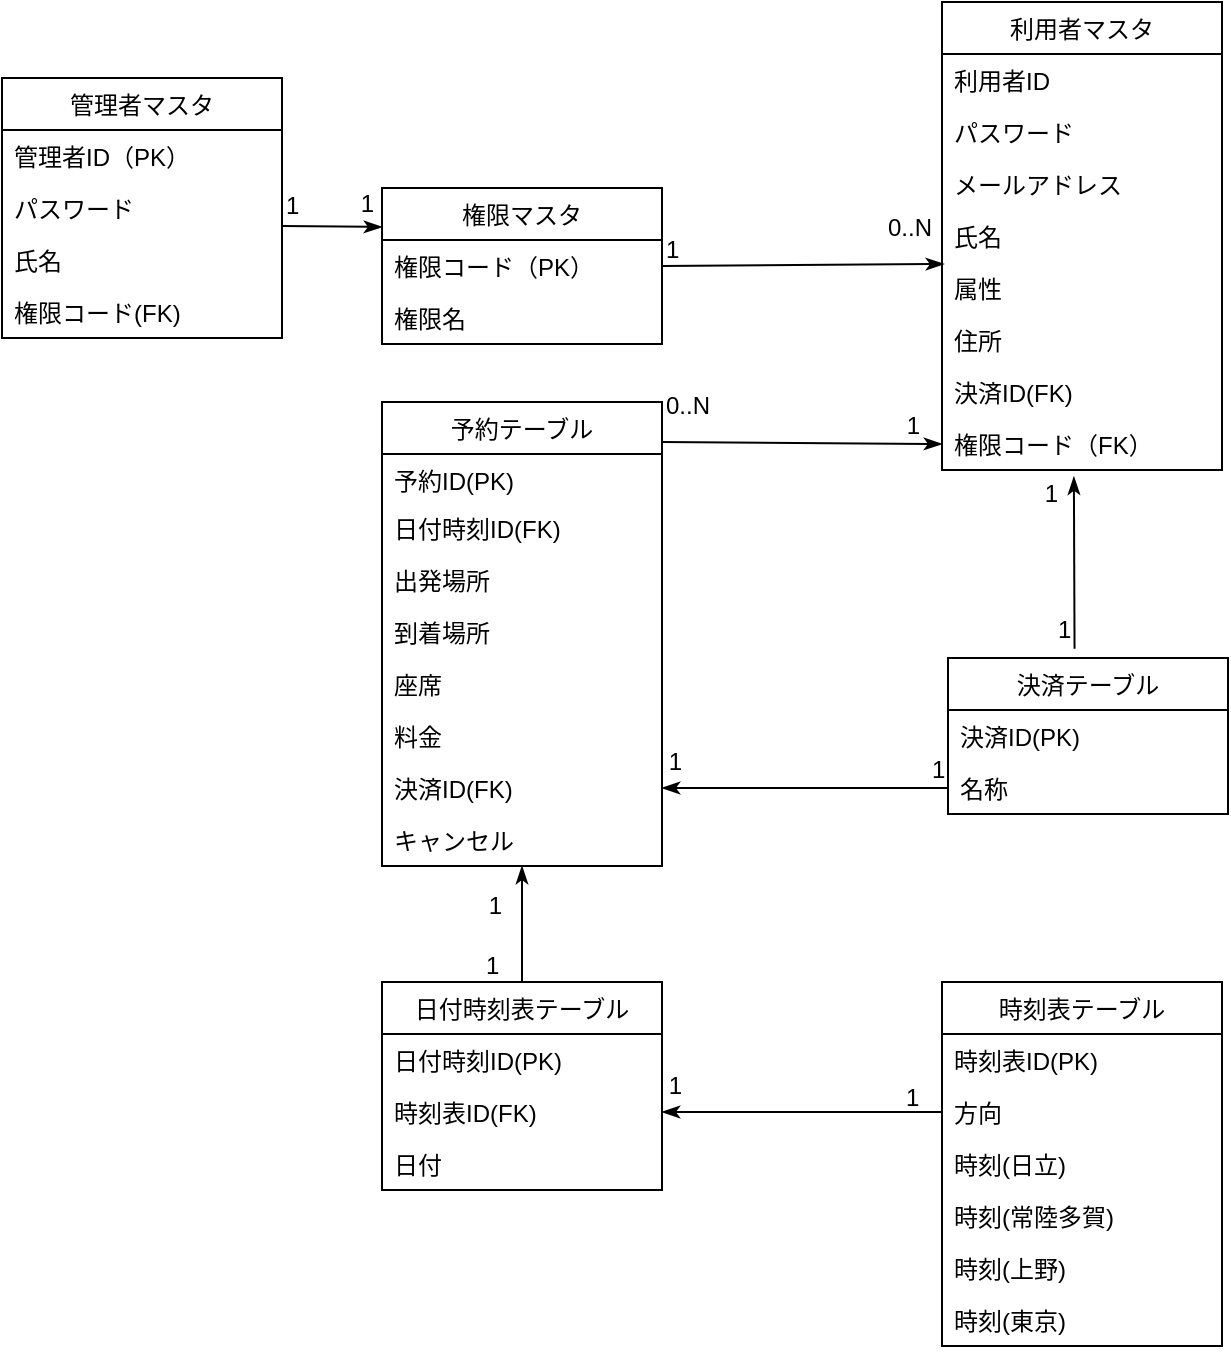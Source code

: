 <mxfile version="20.2.8" type="device"><diagram id="NwjX4xUSr6R1j_QQnWc1" name="ER図"><mxGraphModel dx="2030" dy="777" grid="1" gridSize="10" guides="1" tooltips="1" connect="1" arrows="1" fold="1" page="1" pageScale="1" pageWidth="827" pageHeight="1169" math="0" shadow="0"><root><mxCell id="0"/><mxCell id="1" parent="0"/><mxCell id="6" value="利用者マスタ" style="swimlane;fontStyle=0;childLayout=stackLayout;horizontal=1;startSize=26;horizontalStack=0;resizeParent=1;resizeParentMax=0;resizeLast=0;collapsible=1;marginBottom=0;" parent="1" vertex="1"><mxGeometry x="360" y="80" width="140" height="234" as="geometry"><mxRectangle x="344" y="120" width="100" height="26" as="alternateBounds"/></mxGeometry></mxCell><mxCell id="7" value="利用者ID" style="text;strokeColor=none;fillColor=none;align=left;verticalAlign=top;spacingLeft=4;spacingRight=4;overflow=hidden;rotatable=0;points=[[0,0.5],[1,0.5]];portConstraint=eastwest;" parent="6" vertex="1"><mxGeometry y="26" width="140" height="26" as="geometry"/></mxCell><mxCell id="20" value="パスワード" style="text;strokeColor=none;fillColor=none;align=left;verticalAlign=top;spacingLeft=4;spacingRight=4;overflow=hidden;rotatable=0;points=[[0,0.5],[1,0.5]];portConstraint=eastwest;" parent="6" vertex="1"><mxGeometry y="52" width="140" height="26" as="geometry"/></mxCell><mxCell id="vhS5rjzds5hErX9Mm6c0-130" value="メールアドレス" style="text;strokeColor=none;fillColor=none;align=left;verticalAlign=top;spacingLeft=4;spacingRight=4;overflow=hidden;rotatable=0;points=[[0,0.5],[1,0.5]];portConstraint=eastwest;" parent="6" vertex="1"><mxGeometry y="78" width="140" height="26" as="geometry"/></mxCell><mxCell id="8" value="氏名" style="text;strokeColor=none;fillColor=none;align=left;verticalAlign=top;spacingLeft=4;spacingRight=4;overflow=hidden;rotatable=0;points=[[0,0.5],[1,0.5]];portConstraint=eastwest;" parent="6" vertex="1"><mxGeometry y="104" width="140" height="26" as="geometry"/></mxCell><mxCell id="21" value="属性" style="text;strokeColor=none;fillColor=none;align=left;verticalAlign=top;spacingLeft=4;spacingRight=4;overflow=hidden;rotatable=0;points=[[0,0.5],[1,0.5]];portConstraint=eastwest;" parent="6" vertex="1"><mxGeometry y="130" width="140" height="26" as="geometry"/></mxCell><mxCell id="9" value="住所" style="text;strokeColor=none;fillColor=none;align=left;verticalAlign=top;spacingLeft=4;spacingRight=4;overflow=hidden;rotatable=0;points=[[0,0.5],[1,0.5]];portConstraint=eastwest;" parent="6" vertex="1"><mxGeometry y="156" width="140" height="26" as="geometry"/></mxCell><mxCell id="vhS5rjzds5hErX9Mm6c0-129" value="決済ID(FK)" style="text;strokeColor=none;fillColor=none;align=left;verticalAlign=top;spacingLeft=4;spacingRight=4;overflow=hidden;rotatable=0;points=[[0,0.5],[1,0.5]];portConstraint=eastwest;" parent="6" vertex="1"><mxGeometry y="182" width="140" height="26" as="geometry"/></mxCell><mxCell id="14" value="権限コード（FK）" style="text;strokeColor=none;fillColor=none;align=left;verticalAlign=top;spacingLeft=4;spacingRight=4;overflow=hidden;rotatable=0;points=[[0,0.5],[1,0.5]];portConstraint=eastwest;" parent="6" vertex="1"><mxGeometry y="208" width="140" height="26" as="geometry"/></mxCell><mxCell id="16" value="権限マスタ" style="swimlane;fontStyle=0;childLayout=stackLayout;horizontal=1;startSize=26;horizontalStack=0;resizeParent=1;resizeParentMax=0;resizeLast=0;collapsible=1;marginBottom=0;" parent="1" vertex="1"><mxGeometry x="80" y="173" width="140" height="78" as="geometry"/></mxCell><mxCell id="17" value="権限コード（PK）" style="text;strokeColor=none;fillColor=none;align=left;verticalAlign=top;spacingLeft=4;spacingRight=4;overflow=hidden;rotatable=0;points=[[0,0.5],[1,0.5]];portConstraint=eastwest;" parent="16" vertex="1"><mxGeometry y="26" width="140" height="26" as="geometry"/></mxCell><mxCell id="18" value="権限名" style="text;strokeColor=none;fillColor=none;align=left;verticalAlign=top;spacingLeft=4;spacingRight=4;overflow=hidden;rotatable=0;points=[[0,0.5],[1,0.5]];portConstraint=eastwest;" parent="16" vertex="1"><mxGeometry y="52" width="140" height="26" as="geometry"/></mxCell><mxCell id="22" value="予約テーブル" style="swimlane;fontStyle=0;childLayout=stackLayout;horizontal=1;startSize=26;horizontalStack=0;resizeParent=1;resizeParentMax=0;resizeLast=0;collapsible=1;marginBottom=0;" parent="1" vertex="1"><mxGeometry x="80" y="280" width="140" height="232" as="geometry"/></mxCell><mxCell id="23" value="予約ID(PK)" style="text;strokeColor=none;fillColor=none;align=left;verticalAlign=top;spacingLeft=4;spacingRight=4;overflow=hidden;rotatable=0;points=[[0,0.5],[1,0.5]];portConstraint=eastwest;" parent="22" vertex="1"><mxGeometry y="26" width="140" height="24" as="geometry"/></mxCell><mxCell id="i9SUnOUnmOeIGSJniS7g-86" value="日付時刻ID(FK)" style="text;strokeColor=none;fillColor=none;align=left;verticalAlign=top;spacingLeft=4;spacingRight=4;overflow=hidden;rotatable=0;points=[[0,0.5],[1,0.5]];portConstraint=eastwest;" parent="22" vertex="1"><mxGeometry y="50" width="140" height="26" as="geometry"/></mxCell><mxCell id="24" value="出発場所" style="text;strokeColor=none;fillColor=none;align=left;verticalAlign=top;spacingLeft=4;spacingRight=4;overflow=hidden;rotatable=0;points=[[0,0.5],[1,0.5]];portConstraint=eastwest;" parent="22" vertex="1"><mxGeometry y="76" width="140" height="26" as="geometry"/></mxCell><mxCell id="vhS5rjzds5hErX9Mm6c0-132" value="到着場所" style="text;strokeColor=none;fillColor=none;align=left;verticalAlign=top;spacingLeft=4;spacingRight=4;overflow=hidden;rotatable=0;points=[[0,0.5],[1,0.5]];portConstraint=eastwest;" parent="22" vertex="1"><mxGeometry y="102" width="140" height="26" as="geometry"/></mxCell><mxCell id="vhS5rjzds5hErX9Mm6c0-133" value="座席" style="text;strokeColor=none;fillColor=none;align=left;verticalAlign=top;spacingLeft=4;spacingRight=4;overflow=hidden;rotatable=0;points=[[0,0.5],[1,0.5]];portConstraint=eastwest;" parent="22" vertex="1"><mxGeometry y="128" width="140" height="26" as="geometry"/></mxCell><mxCell id="vhS5rjzds5hErX9Mm6c0-134" value="料金" style="text;strokeColor=none;fillColor=none;align=left;verticalAlign=top;spacingLeft=4;spacingRight=4;overflow=hidden;rotatable=0;points=[[0,0.5],[1,0.5]];portConstraint=eastwest;" parent="22" vertex="1"><mxGeometry y="154" width="140" height="26" as="geometry"/></mxCell><mxCell id="H7TVrJzQn0yAuvB6bkim-93" value="決済ID(FK)" style="text;strokeColor=none;fillColor=none;align=left;verticalAlign=top;spacingLeft=4;spacingRight=4;overflow=hidden;rotatable=0;points=[[0,0.5],[1,0.5]];portConstraint=eastwest;" parent="22" vertex="1"><mxGeometry y="180" width="140" height="26" as="geometry"/></mxCell><mxCell id="2J6mYlD-NZ7pd0qNfC2c-101" value="キャンセル" style="text;strokeColor=none;fillColor=none;align=left;verticalAlign=top;spacingLeft=4;spacingRight=4;overflow=hidden;rotatable=0;points=[[0,0.5],[1,0.5]];portConstraint=eastwest;" vertex="1" parent="22"><mxGeometry y="206" width="140" height="26" as="geometry"/></mxCell><mxCell id="54" value="" style="endArrow=classicThin;html=1;entryX=0;entryY=0.5;entryDx=0;entryDy=0;endFill=1;exitX=1;exitY=0.086;exitDx=0;exitDy=0;exitPerimeter=0;" parent="1" source="22" target="14" edge="1"><mxGeometry relative="1" as="geometry"><mxPoint x="470" y="600" as="sourcePoint"/><mxPoint x="344" y="392.604" as="targetPoint"/></mxGeometry></mxCell><mxCell id="55" value="0..N" style="resizable=0;html=1;align=left;verticalAlign=bottom;" parent="54" connectable="0" vertex="1"><mxGeometry x="-1" relative="1" as="geometry"><mxPoint y="-9" as="offset"/></mxGeometry></mxCell><mxCell id="56" value="1" style="resizable=0;html=1;align=right;verticalAlign=bottom;" parent="54" connectable="0" vertex="1"><mxGeometry x="1" relative="1" as="geometry"><mxPoint x="-10" as="offset"/></mxGeometry></mxCell><mxCell id="63" value="" style="endArrow=classicThin;html=1;entryX=0.007;entryY=0.038;entryDx=0;entryDy=0;endFill=1;exitX=1;exitY=0.5;exitDx=0;exitDy=0;entryPerimeter=0;" parent="1" source="17" target="21" edge="1"><mxGeometry relative="1" as="geometry"><mxPoint x="470" y="650" as="sourcePoint"/><mxPoint x="674" y="650" as="targetPoint"/></mxGeometry></mxCell><mxCell id="64" value="1" style="resizable=0;html=1;align=left;verticalAlign=bottom;" parent="63" connectable="0" vertex="1"><mxGeometry x="-1" relative="1" as="geometry"/></mxCell><mxCell id="65" value="0..N" style="resizable=0;html=1;align=right;verticalAlign=bottom;" parent="63" connectable="0" vertex="1"><mxGeometry x="1" relative="1" as="geometry"><mxPoint x="-5" y="-9" as="offset"/></mxGeometry></mxCell><mxCell id="vhS5rjzds5hErX9Mm6c0-150" value="決済テーブル" style="swimlane;fontStyle=0;childLayout=stackLayout;horizontal=1;startSize=26;horizontalStack=0;resizeParent=1;resizeParentMax=0;resizeLast=0;collapsible=1;marginBottom=0;" parent="1" vertex="1"><mxGeometry x="363" y="408" width="140" height="78" as="geometry"/></mxCell><mxCell id="vhS5rjzds5hErX9Mm6c0-151" value="決済ID(PK)" style="text;strokeColor=none;fillColor=none;align=left;verticalAlign=top;spacingLeft=4;spacingRight=4;overflow=hidden;rotatable=0;points=[[0,0.5],[1,0.5]];portConstraint=eastwest;" parent="vhS5rjzds5hErX9Mm6c0-150" vertex="1"><mxGeometry y="26" width="140" height="26" as="geometry"/></mxCell><mxCell id="vhS5rjzds5hErX9Mm6c0-152" value="名称" style="text;strokeColor=none;fillColor=none;align=left;verticalAlign=top;spacingLeft=4;spacingRight=4;overflow=hidden;rotatable=0;points=[[0,0.5],[1,0.5]];portConstraint=eastwest;" parent="vhS5rjzds5hErX9Mm6c0-150" vertex="1"><mxGeometry y="52" width="140" height="26" as="geometry"/></mxCell><mxCell id="vhS5rjzds5hErX9Mm6c0-166" value="日付時刻表テーブル" style="swimlane;fontStyle=0;childLayout=stackLayout;horizontal=1;startSize=26;horizontalStack=0;resizeParent=1;resizeParentMax=0;resizeLast=0;collapsible=1;marginBottom=0;" parent="1" vertex="1"><mxGeometry x="80" y="570" width="140" height="104" as="geometry"/></mxCell><mxCell id="2J6mYlD-NZ7pd0qNfC2c-86" value="日付時刻ID(PK)" style="text;strokeColor=none;fillColor=none;align=left;verticalAlign=top;spacingLeft=4;spacingRight=4;overflow=hidden;rotatable=0;points=[[0,0.5],[1,0.5]];portConstraint=eastwest;" vertex="1" parent="vhS5rjzds5hErX9Mm6c0-166"><mxGeometry y="26" width="140" height="26" as="geometry"/></mxCell><mxCell id="2J6mYlD-NZ7pd0qNfC2c-87" value="時刻表ID(FK)" style="text;strokeColor=none;fillColor=none;align=left;verticalAlign=top;spacingLeft=4;spacingRight=4;overflow=hidden;rotatable=0;points=[[0,0.5],[1,0.5]];portConstraint=eastwest;" vertex="1" parent="vhS5rjzds5hErX9Mm6c0-166"><mxGeometry y="52" width="140" height="26" as="geometry"/></mxCell><mxCell id="vhS5rjzds5hErX9Mm6c0-171" value="日付" style="text;strokeColor=none;fillColor=none;align=left;verticalAlign=top;spacingLeft=4;spacingRight=4;overflow=hidden;rotatable=0;points=[[0,0.5],[1,0.5]];portConstraint=eastwest;" parent="vhS5rjzds5hErX9Mm6c0-166" vertex="1"><mxGeometry y="78" width="140" height="26" as="geometry"/></mxCell><mxCell id="vhS5rjzds5hErX9Mm6c0-172" value="時刻表テーブル" style="swimlane;fontStyle=0;childLayout=stackLayout;horizontal=1;startSize=26;horizontalStack=0;resizeParent=1;resizeParentMax=0;resizeLast=0;collapsible=1;marginBottom=0;" parent="1" vertex="1"><mxGeometry x="360" y="570" width="140" height="182" as="geometry"/></mxCell><mxCell id="H7TVrJzQn0yAuvB6bkim-104" value="時刻表ID(PK)" style="text;strokeColor=none;fillColor=none;align=left;verticalAlign=top;spacingLeft=4;spacingRight=4;overflow=hidden;rotatable=0;points=[[0,0.5],[1,0.5]];portConstraint=eastwest;" parent="vhS5rjzds5hErX9Mm6c0-172" vertex="1"><mxGeometry y="26" width="140" height="26" as="geometry"/></mxCell><mxCell id="H7TVrJzQn0yAuvB6bkim-106" value="方向" style="text;strokeColor=none;fillColor=none;align=left;verticalAlign=top;spacingLeft=4;spacingRight=4;overflow=hidden;rotatable=0;points=[[0,0.5],[1,0.5]];portConstraint=eastwest;" parent="vhS5rjzds5hErX9Mm6c0-172" vertex="1"><mxGeometry y="52" width="140" height="26" as="geometry"/></mxCell><mxCell id="2J6mYlD-NZ7pd0qNfC2c-88" value="時刻(日立)" style="text;strokeColor=none;fillColor=none;align=left;verticalAlign=top;spacingLeft=4;spacingRight=4;overflow=hidden;rotatable=0;points=[[0,0.5],[1,0.5]];portConstraint=eastwest;" vertex="1" parent="vhS5rjzds5hErX9Mm6c0-172"><mxGeometry y="78" width="140" height="26" as="geometry"/></mxCell><mxCell id="2J6mYlD-NZ7pd0qNfC2c-105" value="時刻(常陸多賀)" style="text;strokeColor=none;fillColor=none;align=left;verticalAlign=top;spacingLeft=4;spacingRight=4;overflow=hidden;rotatable=0;points=[[0,0.5],[1,0.5]];portConstraint=eastwest;" vertex="1" parent="vhS5rjzds5hErX9Mm6c0-172"><mxGeometry y="104" width="140" height="26" as="geometry"/></mxCell><mxCell id="2J6mYlD-NZ7pd0qNfC2c-106" value="時刻(上野)" style="text;strokeColor=none;fillColor=none;align=left;verticalAlign=top;spacingLeft=4;spacingRight=4;overflow=hidden;rotatable=0;points=[[0,0.5],[1,0.5]];portConstraint=eastwest;" vertex="1" parent="vhS5rjzds5hErX9Mm6c0-172"><mxGeometry y="130" width="140" height="26" as="geometry"/></mxCell><mxCell id="2J6mYlD-NZ7pd0qNfC2c-113" value="時刻(東京)" style="text;strokeColor=none;fillColor=none;align=left;verticalAlign=top;spacingLeft=4;spacingRight=4;overflow=hidden;rotatable=0;points=[[0,0.5],[1,0.5]];portConstraint=eastwest;" vertex="1" parent="vhS5rjzds5hErX9Mm6c0-172"><mxGeometry y="156" width="140" height="26" as="geometry"/></mxCell><mxCell id="vhS5rjzds5hErX9Mm6c0-177" value="" style="endArrow=classicThin;html=1;entryX=0.471;entryY=1.128;entryDx=0;entryDy=0;endFill=1;exitX=0.452;exitY=-0.06;exitDx=0;exitDy=0;exitPerimeter=0;entryPerimeter=0;" parent="1" source="vhS5rjzds5hErX9Mm6c0-150" target="14" edge="1"><mxGeometry relative="1" as="geometry"><mxPoint x="230" y="349" as="sourcePoint"/><mxPoint x="370" y="311" as="targetPoint"/></mxGeometry></mxCell><mxCell id="vhS5rjzds5hErX9Mm6c0-178" value="1" style="resizable=0;html=1;align=left;verticalAlign=bottom;" parent="vhS5rjzds5hErX9Mm6c0-177" connectable="0" vertex="1"><mxGeometry x="-1" relative="1" as="geometry"><mxPoint x="-10" y="-1" as="offset"/></mxGeometry></mxCell><mxCell id="vhS5rjzds5hErX9Mm6c0-179" value="1" style="resizable=0;html=1;align=right;verticalAlign=bottom;" parent="vhS5rjzds5hErX9Mm6c0-177" connectable="0" vertex="1"><mxGeometry x="1" relative="1" as="geometry"><mxPoint x="-7" y="17" as="offset"/></mxGeometry></mxCell><mxCell id="vhS5rjzds5hErX9Mm6c0-180" value="" style="endArrow=classicThin;html=1;entryX=1;entryY=0.5;entryDx=0;entryDy=0;endFill=1;exitX=0;exitY=0.5;exitDx=0;exitDy=0;" parent="1" source="H7TVrJzQn0yAuvB6bkim-106" target="2J6mYlD-NZ7pd0qNfC2c-87" edge="1"><mxGeometry relative="1" as="geometry"><mxPoint x="570" y="609" as="sourcePoint"/><mxPoint x="470" y="687" as="targetPoint"/></mxGeometry></mxCell><mxCell id="vhS5rjzds5hErX9Mm6c0-181" value="1" style="resizable=0;html=1;align=left;verticalAlign=bottom;" parent="vhS5rjzds5hErX9Mm6c0-180" connectable="0" vertex="1"><mxGeometry x="-1" relative="1" as="geometry"><mxPoint x="-20" y="1" as="offset"/></mxGeometry></mxCell><mxCell id="vhS5rjzds5hErX9Mm6c0-182" value="1" style="resizable=0;html=1;align=right;verticalAlign=bottom;" parent="vhS5rjzds5hErX9Mm6c0-180" connectable="0" vertex="1"><mxGeometry x="1" relative="1" as="geometry"><mxPoint x="10" y="-5" as="offset"/></mxGeometry></mxCell><mxCell id="2J6mYlD-NZ7pd0qNfC2c-90" value="" style="endArrow=classicThin;html=1;entryX=1;entryY=0.5;entryDx=0;entryDy=0;endFill=1;exitX=0;exitY=0.5;exitDx=0;exitDy=0;" edge="1" parent="1" source="vhS5rjzds5hErX9Mm6c0-152" target="H7TVrJzQn0yAuvB6bkim-93"><mxGeometry relative="1" as="geometry"><mxPoint x="580" y="285.012" as="sourcePoint"/><mxPoint x="510" y="285" as="targetPoint"/></mxGeometry></mxCell><mxCell id="2J6mYlD-NZ7pd0qNfC2c-91" value="1" style="resizable=0;html=1;align=left;verticalAlign=bottom;" connectable="0" vertex="1" parent="2J6mYlD-NZ7pd0qNfC2c-90"><mxGeometry x="-1" relative="1" as="geometry"><mxPoint x="-10" y="-1" as="offset"/></mxGeometry></mxCell><mxCell id="2J6mYlD-NZ7pd0qNfC2c-92" value="1" style="resizable=0;html=1;align=right;verticalAlign=bottom;" connectable="0" vertex="1" parent="2J6mYlD-NZ7pd0qNfC2c-90"><mxGeometry x="1" relative="1" as="geometry"><mxPoint x="10" y="-5" as="offset"/></mxGeometry></mxCell><mxCell id="2J6mYlD-NZ7pd0qNfC2c-93" value="管理者マスタ" style="swimlane;fontStyle=0;childLayout=stackLayout;horizontal=1;startSize=26;horizontalStack=0;resizeParent=1;resizeParentMax=0;resizeLast=0;collapsible=1;marginBottom=0;" vertex="1" parent="1"><mxGeometry x="-110" y="118" width="140" height="130" as="geometry"/></mxCell><mxCell id="2J6mYlD-NZ7pd0qNfC2c-94" value="管理者ID（PK）" style="text;strokeColor=none;fillColor=none;align=left;verticalAlign=top;spacingLeft=4;spacingRight=4;overflow=hidden;rotatable=0;points=[[0,0.5],[1,0.5]];portConstraint=eastwest;" vertex="1" parent="2J6mYlD-NZ7pd0qNfC2c-93"><mxGeometry y="26" width="140" height="26" as="geometry"/></mxCell><mxCell id="2J6mYlD-NZ7pd0qNfC2c-96" value="パスワード" style="text;strokeColor=none;fillColor=none;align=left;verticalAlign=top;spacingLeft=4;spacingRight=4;overflow=hidden;rotatable=0;points=[[0,0.5],[1,0.5]];portConstraint=eastwest;" vertex="1" parent="2J6mYlD-NZ7pd0qNfC2c-93"><mxGeometry y="52" width="140" height="26" as="geometry"/></mxCell><mxCell id="2J6mYlD-NZ7pd0qNfC2c-95" value="氏名" style="text;strokeColor=none;fillColor=none;align=left;verticalAlign=top;spacingLeft=4;spacingRight=4;overflow=hidden;rotatable=0;points=[[0,0.5],[1,0.5]];portConstraint=eastwest;" vertex="1" parent="2J6mYlD-NZ7pd0qNfC2c-93"><mxGeometry y="78" width="140" height="26" as="geometry"/></mxCell><mxCell id="2J6mYlD-NZ7pd0qNfC2c-97" value="権限コード(FK)" style="text;strokeColor=none;fillColor=none;align=left;verticalAlign=top;spacingLeft=4;spacingRight=4;overflow=hidden;rotatable=0;points=[[0,0.5],[1,0.5]];portConstraint=eastwest;" vertex="1" parent="2J6mYlD-NZ7pd0qNfC2c-93"><mxGeometry y="104" width="140" height="26" as="geometry"/></mxCell><mxCell id="2J6mYlD-NZ7pd0qNfC2c-98" value="" style="endArrow=classicThin;html=1;entryX=0;entryY=0.25;entryDx=0;entryDy=0;endFill=1;exitX=1.002;exitY=0.846;exitDx=0;exitDy=0;exitPerimeter=0;" edge="1" parent="1" source="2J6mYlD-NZ7pd0qNfC2c-96" target="16"><mxGeometry relative="1" as="geometry"><mxPoint x="433.28" y="405.32" as="sourcePoint"/><mxPoint x="435.94" y="327.328" as="targetPoint"/></mxGeometry></mxCell><mxCell id="2J6mYlD-NZ7pd0qNfC2c-99" value="1" style="resizable=0;html=1;align=left;verticalAlign=bottom;" connectable="0" vertex="1" parent="2J6mYlD-NZ7pd0qNfC2c-98"><mxGeometry x="-1" relative="1" as="geometry"><mxPoint y="-1" as="offset"/></mxGeometry></mxCell><mxCell id="2J6mYlD-NZ7pd0qNfC2c-100" value="1" style="resizable=0;html=1;align=right;verticalAlign=bottom;" connectable="0" vertex="1" parent="2J6mYlD-NZ7pd0qNfC2c-98"><mxGeometry x="1" relative="1" as="geometry"><mxPoint x="-3" y="-3" as="offset"/></mxGeometry></mxCell><mxCell id="2J6mYlD-NZ7pd0qNfC2c-102" value="" style="endArrow=classicThin;html=1;endFill=1;" edge="1" parent="1" source="vhS5rjzds5hErX9Mm6c0-166" target="2J6mYlD-NZ7pd0qNfC2c-101"><mxGeometry relative="1" as="geometry"><mxPoint x="580" y="619" as="sourcePoint"/><mxPoint x="190" y="620" as="targetPoint"/></mxGeometry></mxCell><mxCell id="2J6mYlD-NZ7pd0qNfC2c-103" value="1" style="resizable=0;html=1;align=left;verticalAlign=bottom;" connectable="0" vertex="1" parent="2J6mYlD-NZ7pd0qNfC2c-102"><mxGeometry x="-1" relative="1" as="geometry"><mxPoint x="-20" as="offset"/></mxGeometry></mxCell><mxCell id="2J6mYlD-NZ7pd0qNfC2c-104" value="1" style="resizable=0;html=1;align=right;verticalAlign=bottom;" connectable="0" vertex="1" parent="2J6mYlD-NZ7pd0qNfC2c-102"><mxGeometry x="1" relative="1" as="geometry"><mxPoint x="-10" y="28" as="offset"/></mxGeometry></mxCell></root></mxGraphModel></diagram></mxfile>